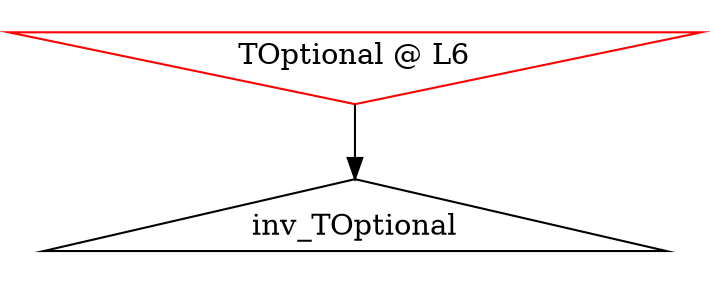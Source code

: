 digraph G {
	 TOptional [label="TOptional @ L6", shape=invtriangle, color=red]
	inv_TOptional [shape=triangle]	 TOptional -> inv_TOptional;
}
